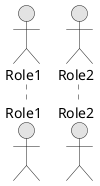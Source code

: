 @startuml
skinparam monochrome true
skinparam componentStyle uml2
actor Role1 as "Role1"
actor Role2 as "Role2"

' Begin Protected Region [[layouting]]

' End Protected Region   [[layouting]]

@enduml
' Actifsource ID=[dc5bfacd-eaac-11e8-88d3-bfc6b992bdec,63ededea-ff94-11e8-9d0c-c96c1e9b7b46,Hash]
